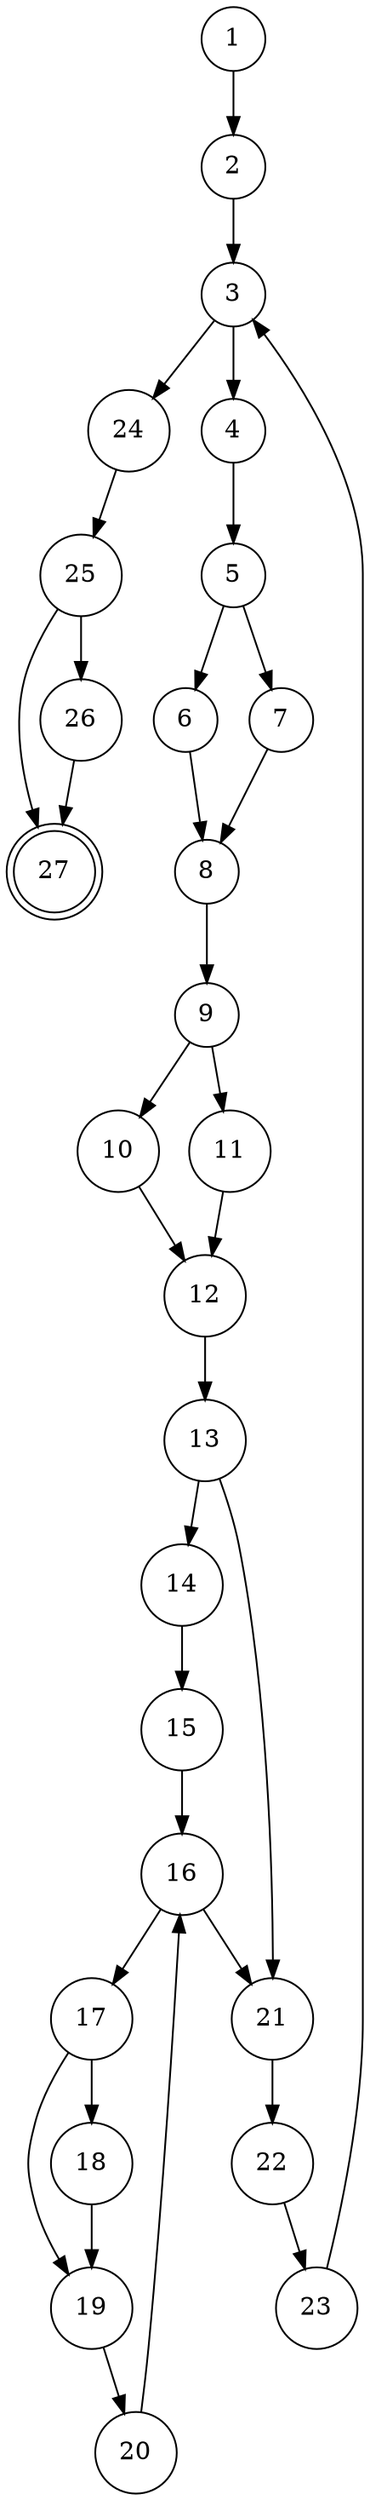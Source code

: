 digraph cfg{
node [shape = doublecircle] 27;
node [shape = circle];
/* definition of threadIdx.x at 1 */
/* definition of threadIdx.y at 1 */
/* definition of threadIdx.z at 1 */
/* definition of blockIdx.x at 1 */
/* definition of blockIdx.y at 1 */
/* definition of blockIdx.z at 1 */
/* definition of blockDim.x at 1 */
/* definition of blockDim.y at 1 */
/* definition of blockDim.z at 1 */
/* definition of gridDim.x at 1 */
/* definition of gridDim.y at 1 */
/* definition of gridDim.z at 1 */
/* definition of tile_idx at 2 */
/* definition of tile_idx at 2 */
/* definition of posa at 4 */
/* definition of posb at 4 */
/* definition of s_a at 6 */
/* definition of s_a at 7 */
/* definition of s_b at 10 */
/* definition of s_b at 11 */
/* definition of i at 15 */
/* definition of i at 15 */
/* definition of temp_result at 18 */
/* definition of d_c at 26 */
/* definition of d_a at 1 */
/* definition of d_b at 1 */
/* definition of d_c at 1 */
/* definition of N at 1 */
/* definition of idx at 1 */
/* definition of idy at 1 */
/* definition of pos at 1 */
/* definition of temp_result at 1 */
/* cusage of threadIdx.x at 1 */
/* cusage of blockDim.x at 1 */
/* cusage of blockIdx.x at 1 */
/* cusage of threadIdx.y at 1 */
/* cusage of blockDim.y at 1 */
/* cusage of blockIdx.y at 1 */
/* cusage of idx at 1 */
/* cusage of idy at 1 */
/* cusage of N at 1 */
/* cusage of gridDim.x at 3 */
/* cusage of tile_idx at 23 */
/* cusage of idy at 4 */
/* cusage of N at 4 */
/* cusage of tile_idx at 4 */
/* cusage of threadIdx.x at 4 */
/* cusage of tile_idx at 4 */
/* cusage of threadIdx.y at 4 */
/* cusage of N at 4 */
/* cusage of idx at 4 */
/* cusage of N at 5 */
/* cusage of N at 5 */
/* cusage of d_a at 6 */
/* cusage of threadIdx.y at 6 */
/* cusage of threadIdx.x at 6 */
/* cusage of posa at 6 */
/* cusage of threadIdx.y at 7 */
/* cusage of threadIdx.x at 7 */
/* cusage of N at 9 */
/* cusage of N at 9 */
/* cusage of d_b at 10 */
/* cusage of threadIdx.y at 10 */
/* cusage of threadIdx.x at 10 */
/* cusage of posb at 10 */
/* cusage of threadIdx.y at 11 */
/* cusage of threadIdx.x at 11 */
/* cusage of i at 20 */
/* cusage of threadIdx.y at 17 */
/* cusage of i at 17 */
/* cusage of i at 17 */
/* cusage of threadIdx.x at 17 */
/* cusage of s_a at 18 */
/* cusage of s_b at 18 */
/* cusage of temp_result at 18 */
/* cusage of threadIdx.y at 18 */
/* cusage of i at 18 */
/* cusage of i at 18 */
/* cusage of threadIdx.x at 18 */
/* cusage of pos at 26 */
/* cusage of temp_result at 26 */
/* pusage of tile_idx at 3 */
/* pusage of tile_idx at 3 */
/* pusage of posa at 5 */
/* pusage of posa at 5 */
/* pusage of posb at 9 */
/* pusage of posb at 9 */
/* pusage of idx at 13 */
/* pusage of idx at 13 */
/* pusage of N at 13 */
/* pusage of N at 13 */
/* pusage of idy at 13 */
/* pusage of idy at 13 */
/* pusage of N at 13 */
/* pusage of N at 13 */
/* pusage of i at 16 */
/* pusage of i at 16 */
/* pusage of s_a at 17 */
/* pusage of s_a at 17 */
/* pusage of s_b at 17 */
/* pusage of s_b at 17 */
/* pusage of idx at 25 */
/* pusage of idx at 25 */
/* pusage of N at 25 */
/* pusage of N at 25 */
/* pusage of idy at 25 */
/* pusage of idy at 25 */
/* pusage of N at 25 */
/* pusage of N at 25 */
/* susage of d_a at 27 */
/* susage of d_b at 27 */
/* susage of d_c at 27 */
/* m_recv.0 of d_a at 1 */
/* m_recv.0 of d_b at 1 */
/* m_recv.0 of d_c at 1 */
/* m_recv.0 of N at 1 */
/* m_send.0 of d_a at 27 */
/* m_send.0 of d_b at 27 */
/* m_send.0 of d_c at 27 */
/* global of d_a at 0 */
/* global of d_b at 0 */
/* global of d_c at 0 */
/* global of N at 0 */
/* shared of s_a at 0 */
/* shared of s_b at 0 */
1 -> 2;
2 -> 3;
3 -> 4;
4 -> 5;
5 -> 6;
5 -> 7;
6 -> 8;
7 -> 8;
8 -> 9;
9 -> 10;
9 -> 11;
10 -> 12;
11 -> 12;
12 -> 13;
13 -> 14;
14 -> 15;
15 -> 16;
16 -> 17;
17 -> 18;
18 -> 19;
17 -> 19;
19 -> 20;
20 -> 16;
16 -> 21;
13 -> 21;
21 -> 22;
22 -> 23;
23 -> 3;
3 -> 24;
24 -> 25;
25 -> 26;
26 -> 27;
25 -> 27;
}